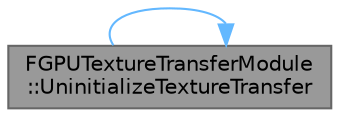 digraph "FGPUTextureTransferModule::UninitializeTextureTransfer"
{
 // INTERACTIVE_SVG=YES
 // LATEX_PDF_SIZE
  bgcolor="transparent";
  edge [fontname=Helvetica,fontsize=10,labelfontname=Helvetica,labelfontsize=10];
  node [fontname=Helvetica,fontsize=10,shape=box,height=0.2,width=0.4];
  rankdir="LR";
  Node1 [id="Node000001",label="FGPUTextureTransferModule\l::UninitializeTextureTransfer",height=0.2,width=0.4,color="gray40", fillcolor="grey60", style="filled", fontcolor="black",tooltip="Clean up and uninitializes the DVP library."];
  Node1 -> Node1 [id="edge1_Node000001_Node000001",color="steelblue1",style="solid",tooltip=" "];
}
